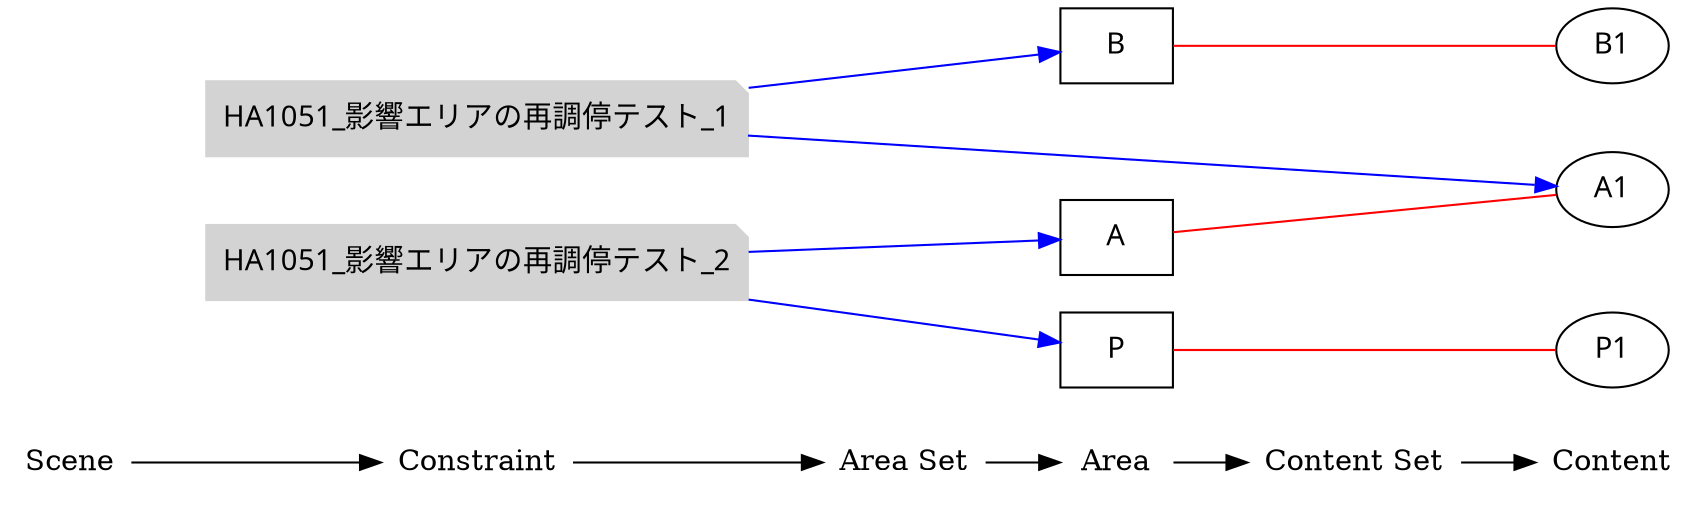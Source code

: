 digraph rule_objects_graph {
	rankdir = LR;
	charset="utf-8";
	clusterrank = global;
	
	node [shape = plaintext];
	Scene -> Constraint -> "Area Set" -> Area -> "Content Set" -> Content; 
	{ rank = same;
		node [shape = box];
		{
			Area;
			e1 [label="A", fontname="Meiryo UI"];
			e2 [label="B", fontname="Meiryo UI"];
			e3 [label="P", fontname="Meiryo UI"];

		}
	}
	
	{ rank = same;
		node [shape = ellipse];
		{
			Content;
			e4 [label="A1", fontname="Meiryo UI"];
			e5 [label="B1", fontname="Meiryo UI"];
			e6 [label="P1", fontname="Meiryo UI"];


		}
	}
	
	{
		subgraph subareaset {
			"Area Set";
			node [shape = box, style = filled, color = lightpink];


		}
	}


	
	{
		subgraph subcontentset {
			"Content Set";
			node [shape = ellipse, style = filled, color = palegreen];


		}
	}



	e1 -> e4 [dir=none, color=red];
	e2 -> e5 [dir=none, color=red];
	e3 -> e6 [dir=none, color=red];
	

	

	

	

	subgraph scene { rank = same;
		node [shape = circle, style = filled, color = lightblue];
		{
			"Scene";

		}
	}

	{ rank = same;
		node [shape = note, style = filled, color = lightgrey];
		{
			"Constraint";
			e7 [label="HA1051_影響エリアの再調停テスト_1", fontname="Meiryo UI"];
			e8 [label="HA1051_影響エリアの再調停テスト_2", fontname="Meiryo UI"];
		}
	}
	
	{ rank = same;
		node [shape = note, style = filled, color = lavenderblush2];
		{
			"Constraint";
		}
	}

	{ rank = same;
		node [shape = note, style = filled, color = lightpink2];
		{
			"Constraint";
		}
	}

	e7 -> e4 [color=blue];
	e7 -> e2 [color=blue];
	e8 -> e1 [color=blue];
	e8 -> e3 [color=blue];
	

	

	
}

